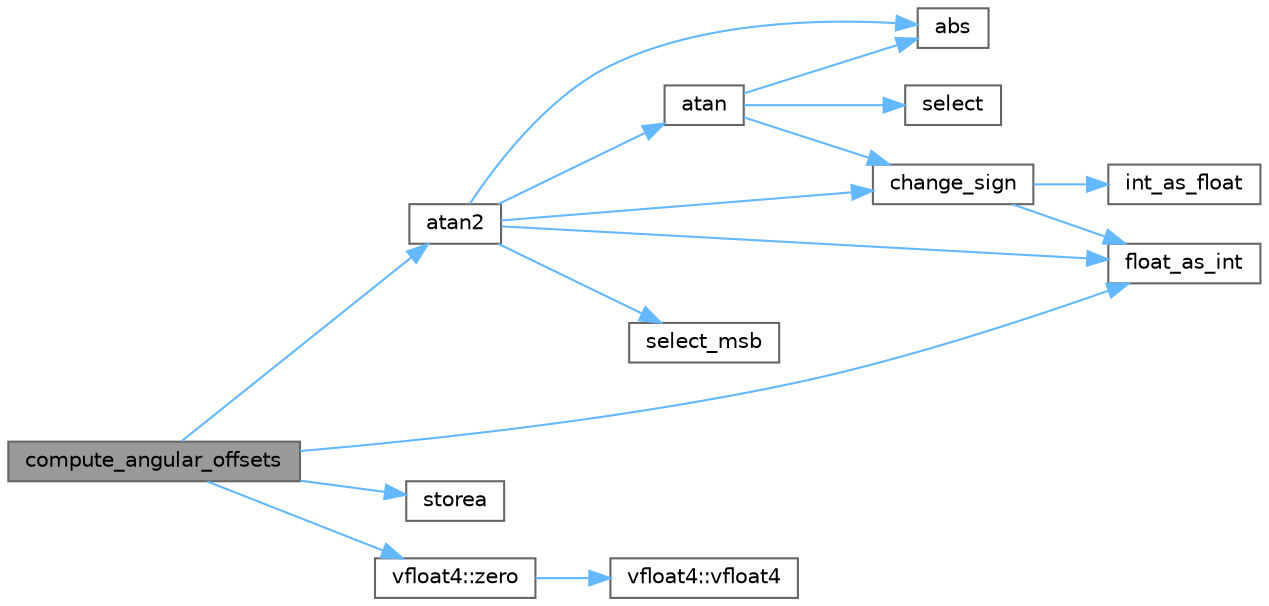 digraph "compute_angular_offsets"
{
 // LATEX_PDF_SIZE
  bgcolor="transparent";
  edge [fontname=Helvetica,fontsize=10,labelfontname=Helvetica,labelfontsize=10];
  node [fontname=Helvetica,fontsize=10,shape=box,height=0.2,width=0.4];
  rankdir="LR";
  Node1 [id="Node000001",label="compute_angular_offsets",height=0.2,width=0.4,color="gray40", fillcolor="grey60", style="filled", fontcolor="black",tooltip="Compute the angular alignment factors and offsets."];
  Node1 -> Node2 [id="edge16_Node000001_Node000002",color="steelblue1",style="solid",tooltip=" "];
  Node2 [id="Node000002",label="atan2",height=0.2,width=0.4,color="grey40", fillcolor="white", style="filled",URL="$astcenc__vecmathlib_8h.html#a0d4a4b324b23d5b82c16b03e83a2d056",tooltip="Return fast, but approximate, vector atan2(x, y)."];
  Node2 -> Node3 [id="edge17_Node000002_Node000003",color="steelblue1",style="solid",tooltip=" "];
  Node3 [id="Node000003",label="abs",height=0.2,width=0.4,color="grey40", fillcolor="white", style="filled",URL="$astcenc__vecmathlib__avx2__8_8h.html#aeac50750508168aeab5115733d3ee63c",tooltip="Return the absolute value of the float vector."];
  Node2 -> Node4 [id="edge18_Node000002_Node000004",color="steelblue1",style="solid",tooltip=" "];
  Node4 [id="Node000004",label="atan",height=0.2,width=0.4,color="grey40", fillcolor="white", style="filled",URL="$astcenc__vecmathlib_8h.html#a57f123f6c9bc31cdb2da321b778954a2",tooltip="Return fast, but approximate, vector atan(x)."];
  Node4 -> Node3 [id="edge19_Node000004_Node000003",color="steelblue1",style="solid",tooltip=" "];
  Node4 -> Node5 [id="edge20_Node000004_Node000005",color="steelblue1",style="solid",tooltip=" "];
  Node5 [id="Node000005",label="change_sign",height=0.2,width=0.4,color="grey40", fillcolor="white", style="filled",URL="$astcenc__vecmathlib_8h.html#aa88e9d6b0f056012a4fc61c558f99c2e",tooltip="Return a with lanes negated if the b lane is negative."];
  Node5 -> Node6 [id="edge21_Node000005_Node000006",color="steelblue1",style="solid",tooltip=" "];
  Node6 [id="Node000006",label="float_as_int",height=0.2,width=0.4,color="grey40", fillcolor="white", style="filled",URL="$astcenc__vecmathlib__avx2__8_8h.html#a5c2db475754d8da42d9b685a45c48ab8",tooltip="Return a float value as an integer bit pattern (i.e. no conversion)."];
  Node5 -> Node7 [id="edge22_Node000005_Node000007",color="steelblue1",style="solid",tooltip=" "];
  Node7 [id="Node000007",label="int_as_float",height=0.2,width=0.4,color="grey40", fillcolor="white", style="filled",URL="$astcenc__vecmathlib__avx2__8_8h.html#ac584d4929db078403c58549bafd3c1cd",tooltip="Return a integer value as a float bit pattern (i.e. no conversion)."];
  Node4 -> Node8 [id="edge23_Node000004_Node000008",color="steelblue1",style="solid",tooltip=" "];
  Node8 [id="Node000008",label="select",height=0.2,width=0.4,color="grey40", fillcolor="white", style="filled",URL="$astcenc__vecmathlib__avx2__8_8h.html#a844ab5b69b84569f033be33bf5fb9fbc",tooltip="Return lanes from b if cond is set, else a."];
  Node2 -> Node5 [id="edge24_Node000002_Node000005",color="steelblue1",style="solid",tooltip=" "];
  Node2 -> Node6 [id="edge25_Node000002_Node000006",color="steelblue1",style="solid",tooltip=" "];
  Node2 -> Node9 [id="edge26_Node000002_Node000009",color="steelblue1",style="solid",tooltip=" "];
  Node9 [id="Node000009",label="select_msb",height=0.2,width=0.4,color="grey40", fillcolor="white", style="filled",URL="$astcenc__vecmathlib__avx2__8_8h.html#a0c89452ffbab98a181c44460db41cae8",tooltip="Return lanes from b if MSB of cond is set, else a."];
  Node1 -> Node6 [id="edge27_Node000001_Node000006",color="steelblue1",style="solid",tooltip=" "];
  Node1 -> Node10 [id="edge28_Node000001_Node000010",color="steelblue1",style="solid",tooltip=" "];
  Node10 [id="Node000010",label="storea",height=0.2,width=0.4,color="grey40", fillcolor="white", style="filled",URL="$astcenc__vecmathlib__avx2__8_8h.html#ad4c0a7bde35d6fe9c54531e1e0652f4a",tooltip="Store a vector to a 16B aligned memory address."];
  Node1 -> Node11 [id="edge29_Node000001_Node000011",color="steelblue1",style="solid",tooltip=" "];
  Node11 [id="Node000011",label="vfloat4::zero",height=0.2,width=0.4,color="grey40", fillcolor="white", style="filled",URL="$structvfloat4.html#a04b5f338012dab6be0b2bd7910fcbcae",tooltip="Factory that returns a vector of zeros."];
  Node11 -> Node12 [id="edge30_Node000011_Node000012",color="steelblue1",style="solid",tooltip=" "];
  Node12 [id="Node000012",label="vfloat4::vfloat4",height=0.2,width=0.4,color="grey40", fillcolor="white", style="filled",URL="$structvfloat4.html#a9df51cb30b68d6d51ca607e64aa1ebf0",tooltip="Construct from zero-initialized value."];
}
